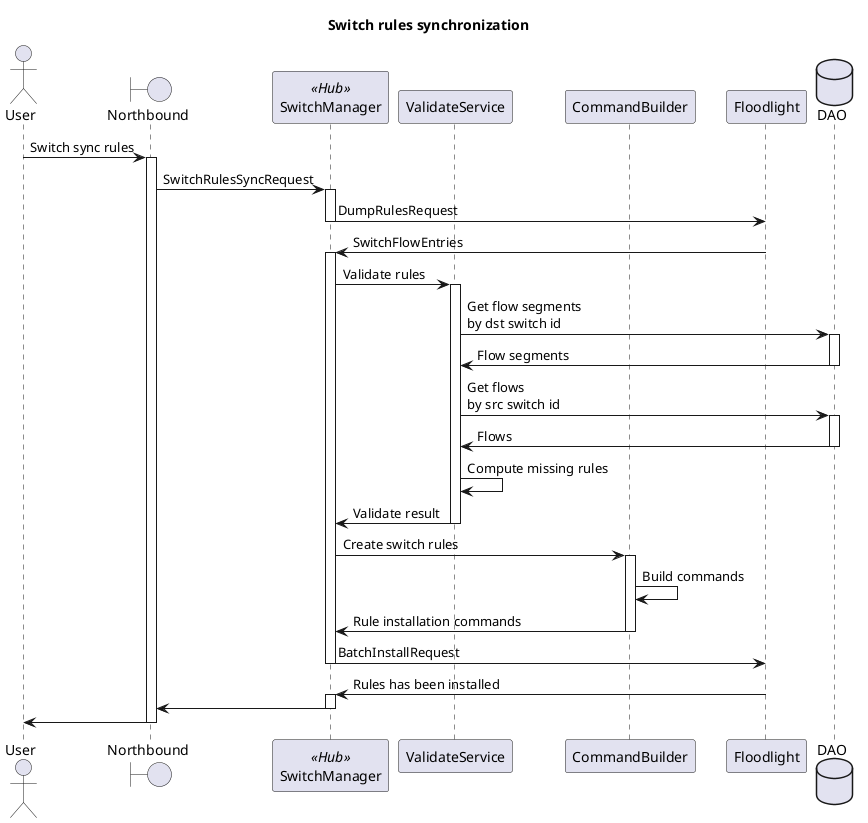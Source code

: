 @startuml
title Switch rules synchronization

actor User
boundary Northbound as NB
participant SwitchManager << Hub >>
participant ValidateService
participant CommandBuilder
participant Floodlight as FL
database DAO

User -> NB : Switch sync rules

activate NB
NB -> SwitchManager : SwitchRulesSyncRequest
activate SwitchManager

SwitchManager -> FL : DumpRulesRequest
deactivate SwitchManager
FL -> SwitchManager : SwitchFlowEntries
activate SwitchManager
SwitchManager -> ValidateService : Validate rules
activate ValidateService
ValidateService -> DAO : Get flow segments\nby dst switch id
activate DAO
DAO -> ValidateService : Flow segments
deactivate DAO
ValidateService -> DAO : Get flows\nby src switch id
activate DAO
DAO -> ValidateService : Flows
deactivate DAO
ValidateService -> ValidateService : Compute missing rules

ValidateService -> SwitchManager : Validate result
deactivate ValidateService

SwitchManager -> CommandBuilder : Create switch rules
activate CommandBuilder
CommandBuilder -> CommandBuilder : Build commands
CommandBuilder -> SwitchManager : Rule installation commands
deactivate CommandBuilder

SwitchManager -> FL : BatchInstallRequest
deactivate SwitchManager
FL -> SwitchManager : Rules has been installed

activate SwitchManager
SwitchManager -> NB
deactivate SwitchManager
NB -> User
deactivate NB

 @enduml